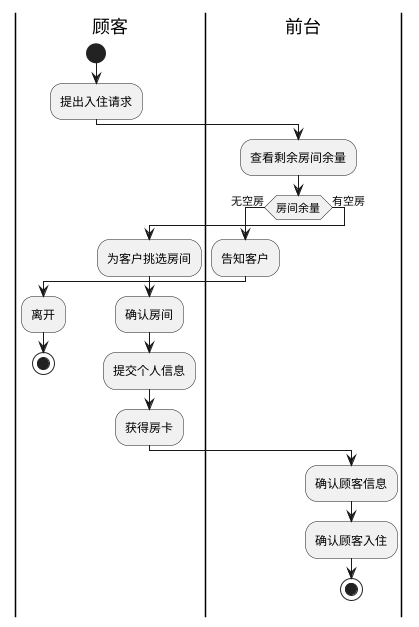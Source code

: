 @startuml
'* 顾客提出入住请求
'* 前台查看剩余房间余量，若有空房则为顾客挑选房间
'* 顾客确认房间并提交个人信息入住，获得房卡
'* 前台确认顾客信息，确认入住，服务器修改相关信息
|顾客|
start
:提出入住请求;
|前台|
:查看剩余房间余量;
if (房间余量) then (无空房)
  :告知客户;
  |顾客|
  :离开;
  stop
else (有空房)
  :为客户挑选房间;
  |顾客|
  :确认房间;
  :提交个人信息;
  :获得房卡;
  |前台|
  :确认顾客信息;
  :确认顾客入住;
stop
@enduml